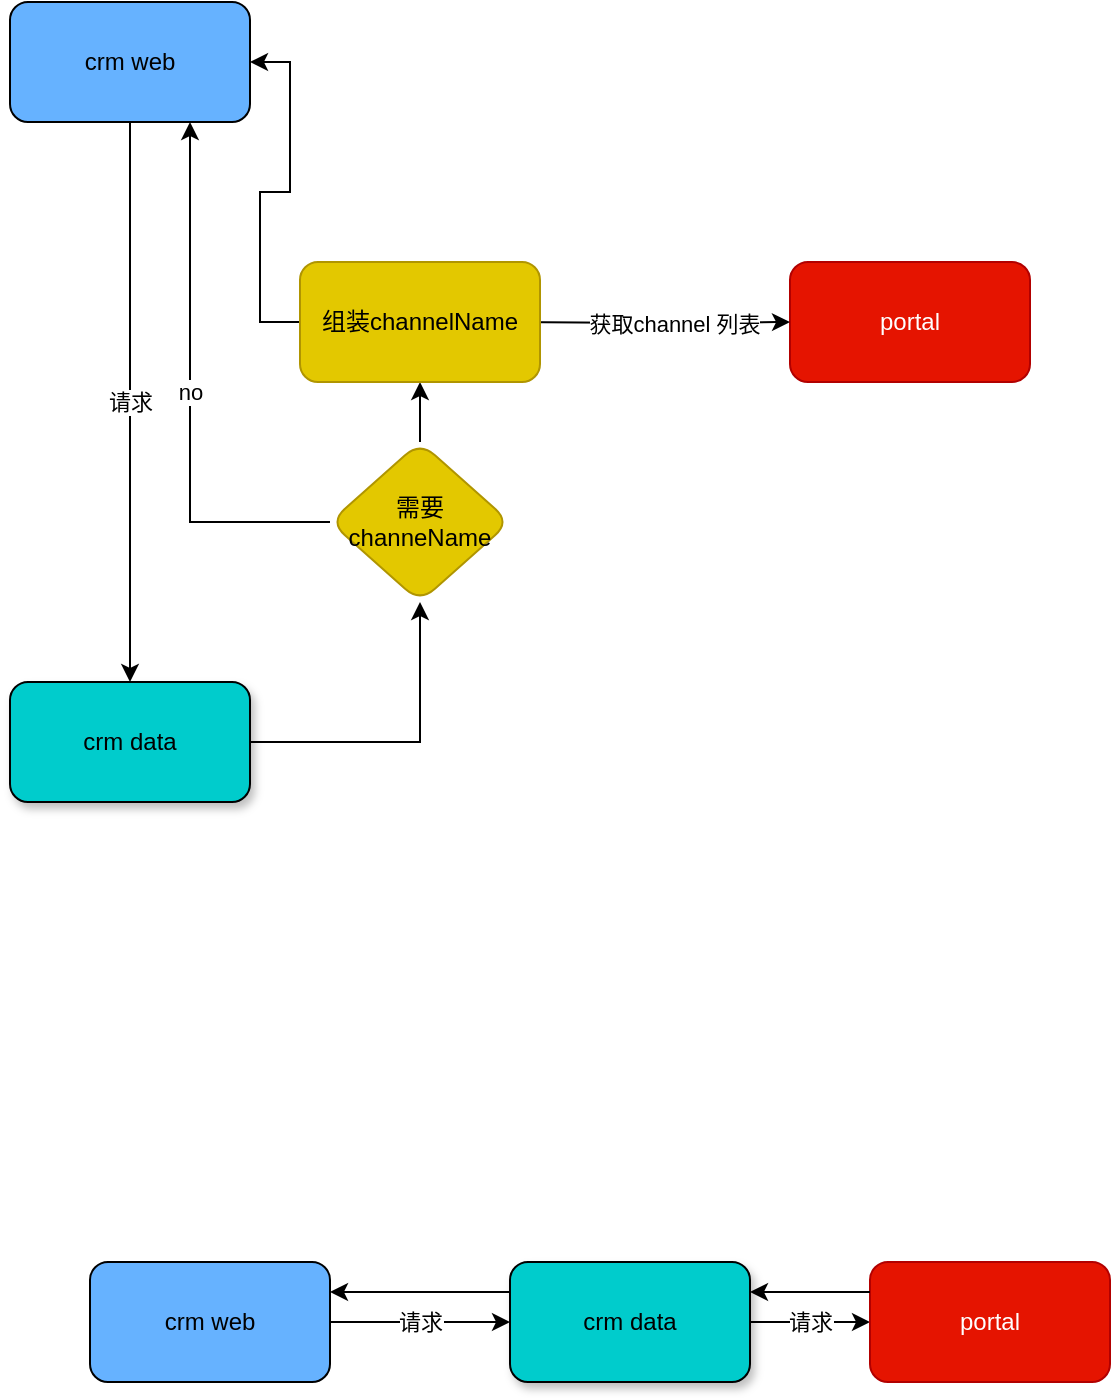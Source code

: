 <mxfile version="20.2.4" type="github">
  <diagram id="j97DrZ52LQ3xDvvoWrNa" name="第 1 页">
    <mxGraphModel dx="1422" dy="762" grid="1" gridSize="10" guides="1" tooltips="1" connect="1" arrows="1" fold="1" page="1" pageScale="1" pageWidth="827" pageHeight="1169" math="0" shadow="0">
      <root>
        <mxCell id="0" />
        <mxCell id="1" parent="0" />
        <mxCell id="z1KEAQWYBLkrupUP75vy-5" value="请求" style="edgeStyle=orthogonalEdgeStyle;rounded=0;orthogonalLoop=1;jettySize=auto;html=1;" edge="1" parent="1" source="z1KEAQWYBLkrupUP75vy-1" target="z1KEAQWYBLkrupUP75vy-2">
          <mxGeometry relative="1" as="geometry" />
        </mxCell>
        <mxCell id="z1KEAQWYBLkrupUP75vy-1" value="crm web" style="rounded=1;whiteSpace=wrap;html=1;fillColor=#66B2FF;" vertex="1" parent="1">
          <mxGeometry x="310" y="10" width="120" height="60" as="geometry" />
        </mxCell>
        <mxCell id="z1KEAQWYBLkrupUP75vy-8" value="" style="edgeStyle=orthogonalEdgeStyle;rounded=0;orthogonalLoop=1;jettySize=auto;html=1;" edge="1" parent="1" source="z1KEAQWYBLkrupUP75vy-2" target="z1KEAQWYBLkrupUP75vy-7">
          <mxGeometry relative="1" as="geometry" />
        </mxCell>
        <mxCell id="z1KEAQWYBLkrupUP75vy-2" value="crm data" style="rounded=1;whiteSpace=wrap;html=1;shadow=1;fillColor=#00CCCC;" vertex="1" parent="1">
          <mxGeometry x="310" y="350" width="120" height="60" as="geometry" />
        </mxCell>
        <mxCell id="z1KEAQWYBLkrupUP75vy-3" value="portal" style="rounded=1;whiteSpace=wrap;html=1;fillColor=#e51400;fontColor=#ffffff;strokeColor=#B20000;" vertex="1" parent="1">
          <mxGeometry x="700" y="140" width="120" height="60" as="geometry" />
        </mxCell>
        <mxCell id="z1KEAQWYBLkrupUP75vy-9" value="no" style="edgeStyle=orthogonalEdgeStyle;rounded=0;orthogonalLoop=1;jettySize=auto;html=1;entryX=0.75;entryY=1;entryDx=0;entryDy=0;" edge="1" parent="1" source="z1KEAQWYBLkrupUP75vy-7" target="z1KEAQWYBLkrupUP75vy-1">
          <mxGeometry relative="1" as="geometry" />
        </mxCell>
        <mxCell id="z1KEAQWYBLkrupUP75vy-10" value="" style="edgeStyle=orthogonalEdgeStyle;rounded=0;orthogonalLoop=1;jettySize=auto;html=1;" edge="1" parent="1" target="z1KEAQWYBLkrupUP75vy-3">
          <mxGeometry relative="1" as="geometry">
            <mxPoint x="560" y="170" as="sourcePoint" />
          </mxGeometry>
        </mxCell>
        <mxCell id="z1KEAQWYBLkrupUP75vy-11" value="获取channel 列表" style="edgeLabel;html=1;align=center;verticalAlign=middle;resizable=0;points=[];" vertex="1" connectable="0" parent="z1KEAQWYBLkrupUP75vy-10">
          <mxGeometry x="-0.3" y="3" relative="1" as="geometry">
            <mxPoint x="33" y="3" as="offset" />
          </mxGeometry>
        </mxCell>
        <mxCell id="z1KEAQWYBLkrupUP75vy-13" value="" style="edgeStyle=orthogonalEdgeStyle;rounded=0;orthogonalLoop=1;jettySize=auto;html=1;" edge="1" parent="1" source="z1KEAQWYBLkrupUP75vy-7" target="z1KEAQWYBLkrupUP75vy-12">
          <mxGeometry relative="1" as="geometry" />
        </mxCell>
        <mxCell id="z1KEAQWYBLkrupUP75vy-7" value="需要channeName" style="rhombus;whiteSpace=wrap;html=1;rounded=1;fillColor=#e3c800;fontColor=#000000;strokeColor=#B09500;" vertex="1" parent="1">
          <mxGeometry x="470" y="230" width="90" height="80" as="geometry" />
        </mxCell>
        <mxCell id="z1KEAQWYBLkrupUP75vy-14" style="edgeStyle=orthogonalEdgeStyle;rounded=0;orthogonalLoop=1;jettySize=auto;html=1;entryX=1;entryY=0.5;entryDx=0;entryDy=0;" edge="1" parent="1" source="z1KEAQWYBLkrupUP75vy-12" target="z1KEAQWYBLkrupUP75vy-1">
          <mxGeometry relative="1" as="geometry" />
        </mxCell>
        <mxCell id="z1KEAQWYBLkrupUP75vy-12" value="组装channelName" style="whiteSpace=wrap;html=1;rounded=1;fillColor=#e3c800;fontColor=#000000;strokeColor=#B09500;" vertex="1" parent="1">
          <mxGeometry x="455" y="140" width="120" height="60" as="geometry" />
        </mxCell>
        <mxCell id="z1KEAQWYBLkrupUP75vy-15" value="请求" style="edgeStyle=orthogonalEdgeStyle;rounded=0;orthogonalLoop=1;jettySize=auto;html=1;" edge="1" parent="1" source="z1KEAQWYBLkrupUP75vy-16" target="z1KEAQWYBLkrupUP75vy-18">
          <mxGeometry relative="1" as="geometry" />
        </mxCell>
        <mxCell id="z1KEAQWYBLkrupUP75vy-16" value="crm web" style="rounded=1;whiteSpace=wrap;html=1;fillColor=#66B2FF;" vertex="1" parent="1">
          <mxGeometry x="350" y="640" width="120" height="60" as="geometry" />
        </mxCell>
        <mxCell id="z1KEAQWYBLkrupUP75vy-27" value="请求" style="edgeStyle=orthogonalEdgeStyle;rounded=0;orthogonalLoop=1;jettySize=auto;html=1;" edge="1" parent="1" source="z1KEAQWYBLkrupUP75vy-18" target="z1KEAQWYBLkrupUP75vy-19">
          <mxGeometry relative="1" as="geometry" />
        </mxCell>
        <mxCell id="z1KEAQWYBLkrupUP75vy-18" value="crm data" style="rounded=1;whiteSpace=wrap;html=1;shadow=1;fillColor=#00CCCC;" vertex="1" parent="1">
          <mxGeometry x="560" y="640" width="120" height="60" as="geometry" />
        </mxCell>
        <mxCell id="z1KEAQWYBLkrupUP75vy-19" value="portal" style="rounded=1;whiteSpace=wrap;html=1;fillColor=#e51400;fontColor=#ffffff;strokeColor=#B20000;" vertex="1" parent="1">
          <mxGeometry x="740" y="640" width="120" height="60" as="geometry" />
        </mxCell>
        <mxCell id="z1KEAQWYBLkrupUP75vy-28" value="" style="endArrow=classic;html=1;rounded=0;entryX=1;entryY=0.25;entryDx=0;entryDy=0;exitX=0;exitY=0.25;exitDx=0;exitDy=0;" edge="1" parent="1" source="z1KEAQWYBLkrupUP75vy-18" target="z1KEAQWYBLkrupUP75vy-16">
          <mxGeometry width="50" height="50" relative="1" as="geometry">
            <mxPoint x="560" y="600" as="sourcePoint" />
            <mxPoint x="440" y="550" as="targetPoint" />
          </mxGeometry>
        </mxCell>
        <mxCell id="z1KEAQWYBLkrupUP75vy-29" value="" style="endArrow=classic;html=1;rounded=0;entryX=1;entryY=0.25;entryDx=0;entryDy=0;exitX=0;exitY=0.25;exitDx=0;exitDy=0;" edge="1" parent="1" source="z1KEAQWYBLkrupUP75vy-19">
          <mxGeometry width="50" height="50" relative="1" as="geometry">
            <mxPoint x="810" y="540" as="sourcePoint" />
            <mxPoint x="680" y="655" as="targetPoint" />
          </mxGeometry>
        </mxCell>
      </root>
    </mxGraphModel>
  </diagram>
</mxfile>
